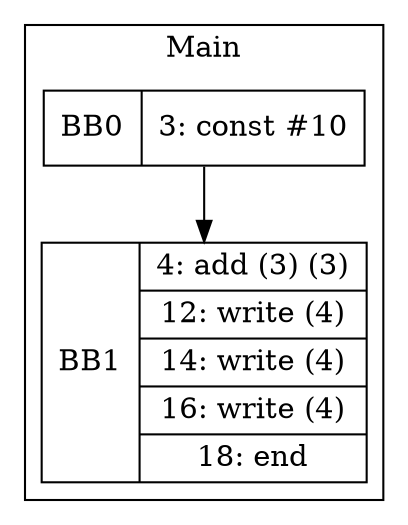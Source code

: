 digraph G {
node [shape=record];
subgraph cluster_main{
label = "Main";
BB0 [shape=record, label="<b>BB0|{3: const #10}"];
BB1 [shape=record, label="<b>BB1|{4: add (3) (3)|12: write (4)|14: write (4)|16: write (4)|18: end}"];
}
BB0:s -> BB1:n ;
}
